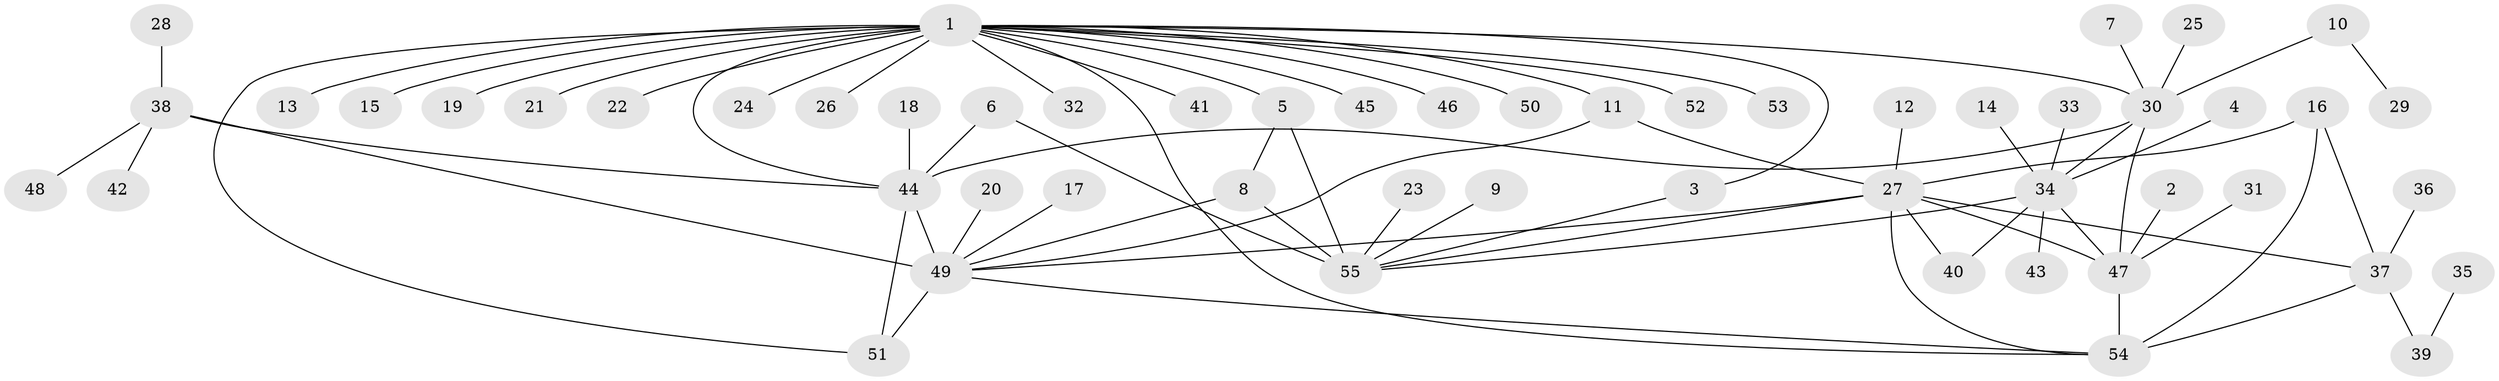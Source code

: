 // original degree distribution, {6: 0.05504587155963303, 4: 0.009174311926605505, 12: 0.027522935779816515, 8: 0.03669724770642202, 9: 0.009174311926605505, 11: 0.027522935779816515, 7: 0.05504587155963303, 5: 0.009174311926605505, 1: 0.5963302752293578, 2: 0.11926605504587157, 3: 0.05504587155963303}
// Generated by graph-tools (version 1.1) at 2025/50/03/09/25 03:50:42]
// undirected, 55 vertices, 75 edges
graph export_dot {
graph [start="1"]
  node [color=gray90,style=filled];
  1;
  2;
  3;
  4;
  5;
  6;
  7;
  8;
  9;
  10;
  11;
  12;
  13;
  14;
  15;
  16;
  17;
  18;
  19;
  20;
  21;
  22;
  23;
  24;
  25;
  26;
  27;
  28;
  29;
  30;
  31;
  32;
  33;
  34;
  35;
  36;
  37;
  38;
  39;
  40;
  41;
  42;
  43;
  44;
  45;
  46;
  47;
  48;
  49;
  50;
  51;
  52;
  53;
  54;
  55;
  1 -- 3 [weight=1.0];
  1 -- 5 [weight=1.0];
  1 -- 11 [weight=1.0];
  1 -- 13 [weight=1.0];
  1 -- 15 [weight=1.0];
  1 -- 19 [weight=1.0];
  1 -- 21 [weight=1.0];
  1 -- 22 [weight=1.0];
  1 -- 24 [weight=1.0];
  1 -- 26 [weight=4.0];
  1 -- 30 [weight=1.0];
  1 -- 32 [weight=1.0];
  1 -- 41 [weight=1.0];
  1 -- 44 [weight=1.0];
  1 -- 45 [weight=1.0];
  1 -- 46 [weight=1.0];
  1 -- 50 [weight=1.0];
  1 -- 51 [weight=1.0];
  1 -- 52 [weight=1.0];
  1 -- 53 [weight=1.0];
  1 -- 54 [weight=1.0];
  2 -- 47 [weight=1.0];
  3 -- 55 [weight=1.0];
  4 -- 34 [weight=1.0];
  5 -- 8 [weight=1.0];
  5 -- 55 [weight=3.0];
  6 -- 44 [weight=1.0];
  6 -- 55 [weight=1.0];
  7 -- 30 [weight=1.0];
  8 -- 49 [weight=1.0];
  8 -- 55 [weight=3.0];
  9 -- 55 [weight=1.0];
  10 -- 29 [weight=1.0];
  10 -- 30 [weight=1.0];
  11 -- 27 [weight=1.0];
  11 -- 49 [weight=1.0];
  12 -- 27 [weight=1.0];
  14 -- 34 [weight=1.0];
  16 -- 27 [weight=1.0];
  16 -- 37 [weight=1.0];
  16 -- 54 [weight=2.0];
  17 -- 49 [weight=1.0];
  18 -- 44 [weight=1.0];
  20 -- 49 [weight=1.0];
  23 -- 55 [weight=1.0];
  25 -- 30 [weight=1.0];
  27 -- 37 [weight=1.0];
  27 -- 40 [weight=1.0];
  27 -- 47 [weight=1.0];
  27 -- 49 [weight=1.0];
  27 -- 54 [weight=2.0];
  27 -- 55 [weight=1.0];
  28 -- 38 [weight=1.0];
  30 -- 34 [weight=1.0];
  30 -- 44 [weight=1.0];
  30 -- 47 [weight=3.0];
  31 -- 47 [weight=1.0];
  33 -- 34 [weight=1.0];
  34 -- 40 [weight=1.0];
  34 -- 43 [weight=1.0];
  34 -- 47 [weight=3.0];
  34 -- 55 [weight=1.0];
  35 -- 39 [weight=1.0];
  36 -- 37 [weight=1.0];
  37 -- 39 [weight=1.0];
  37 -- 54 [weight=2.0];
  38 -- 42 [weight=1.0];
  38 -- 44 [weight=1.0];
  38 -- 48 [weight=1.0];
  38 -- 49 [weight=3.0];
  44 -- 49 [weight=3.0];
  44 -- 51 [weight=1.0];
  47 -- 54 [weight=1.0];
  49 -- 51 [weight=1.0];
  49 -- 54 [weight=1.0];
}
